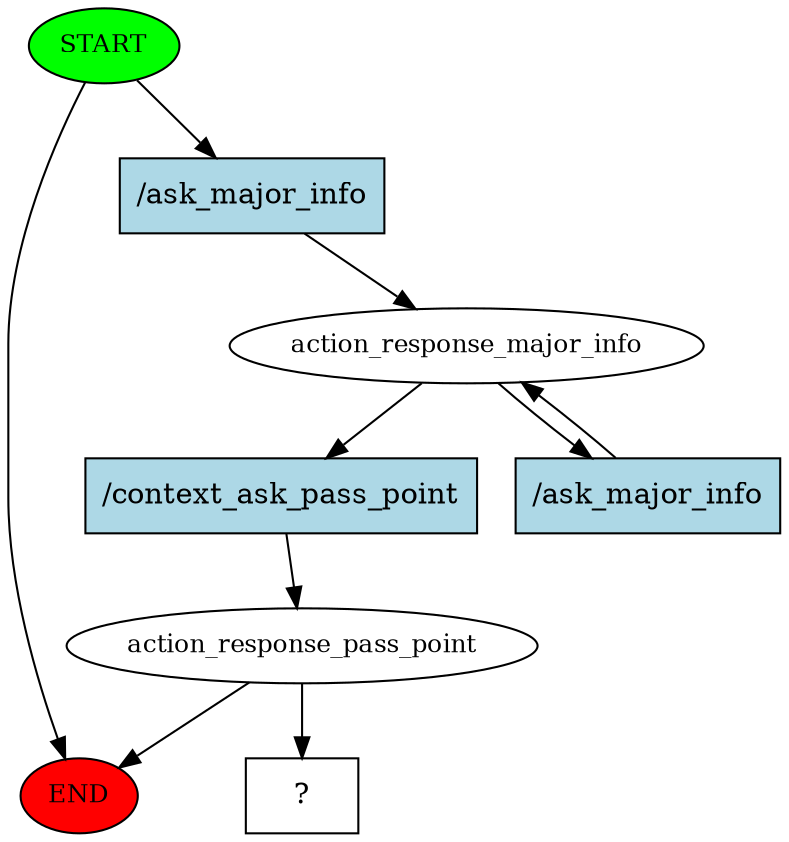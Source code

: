 digraph  {
0 [class="start active", fillcolor=green, fontsize=12, label=START, style=filled];
"-1" [class=end, fillcolor=red, fontsize=12, label=END, style=filled];
1 [class=active, fontsize=12, label=action_response_major_info];
3 [class=active, fontsize=12, label=action_response_pass_point];
7 [class="intent dashed active", label="  ?  ", shape=rect];
8 [class="intent active", fillcolor=lightblue, label="/ask_major_info", shape=rect, style=filled];
9 [class="intent active", fillcolor=lightblue, label="/context_ask_pass_point", shape=rect, style=filled];
10 [class="intent active", fillcolor=lightblue, label="/ask_major_info", shape=rect, style=filled];
0 -> "-1"  [class="", key=NONE, label=""];
0 -> 8  [class=active, key=0];
1 -> 9  [class=active, key=0];
1 -> 10  [class=active, key=0];
3 -> "-1"  [class="", key=NONE, label=""];
3 -> 7  [class=active, key=NONE, label=""];
8 -> 1  [class=active, key=0];
9 -> 3  [class=active, key=0];
10 -> 1  [class=active, key=0];
}

